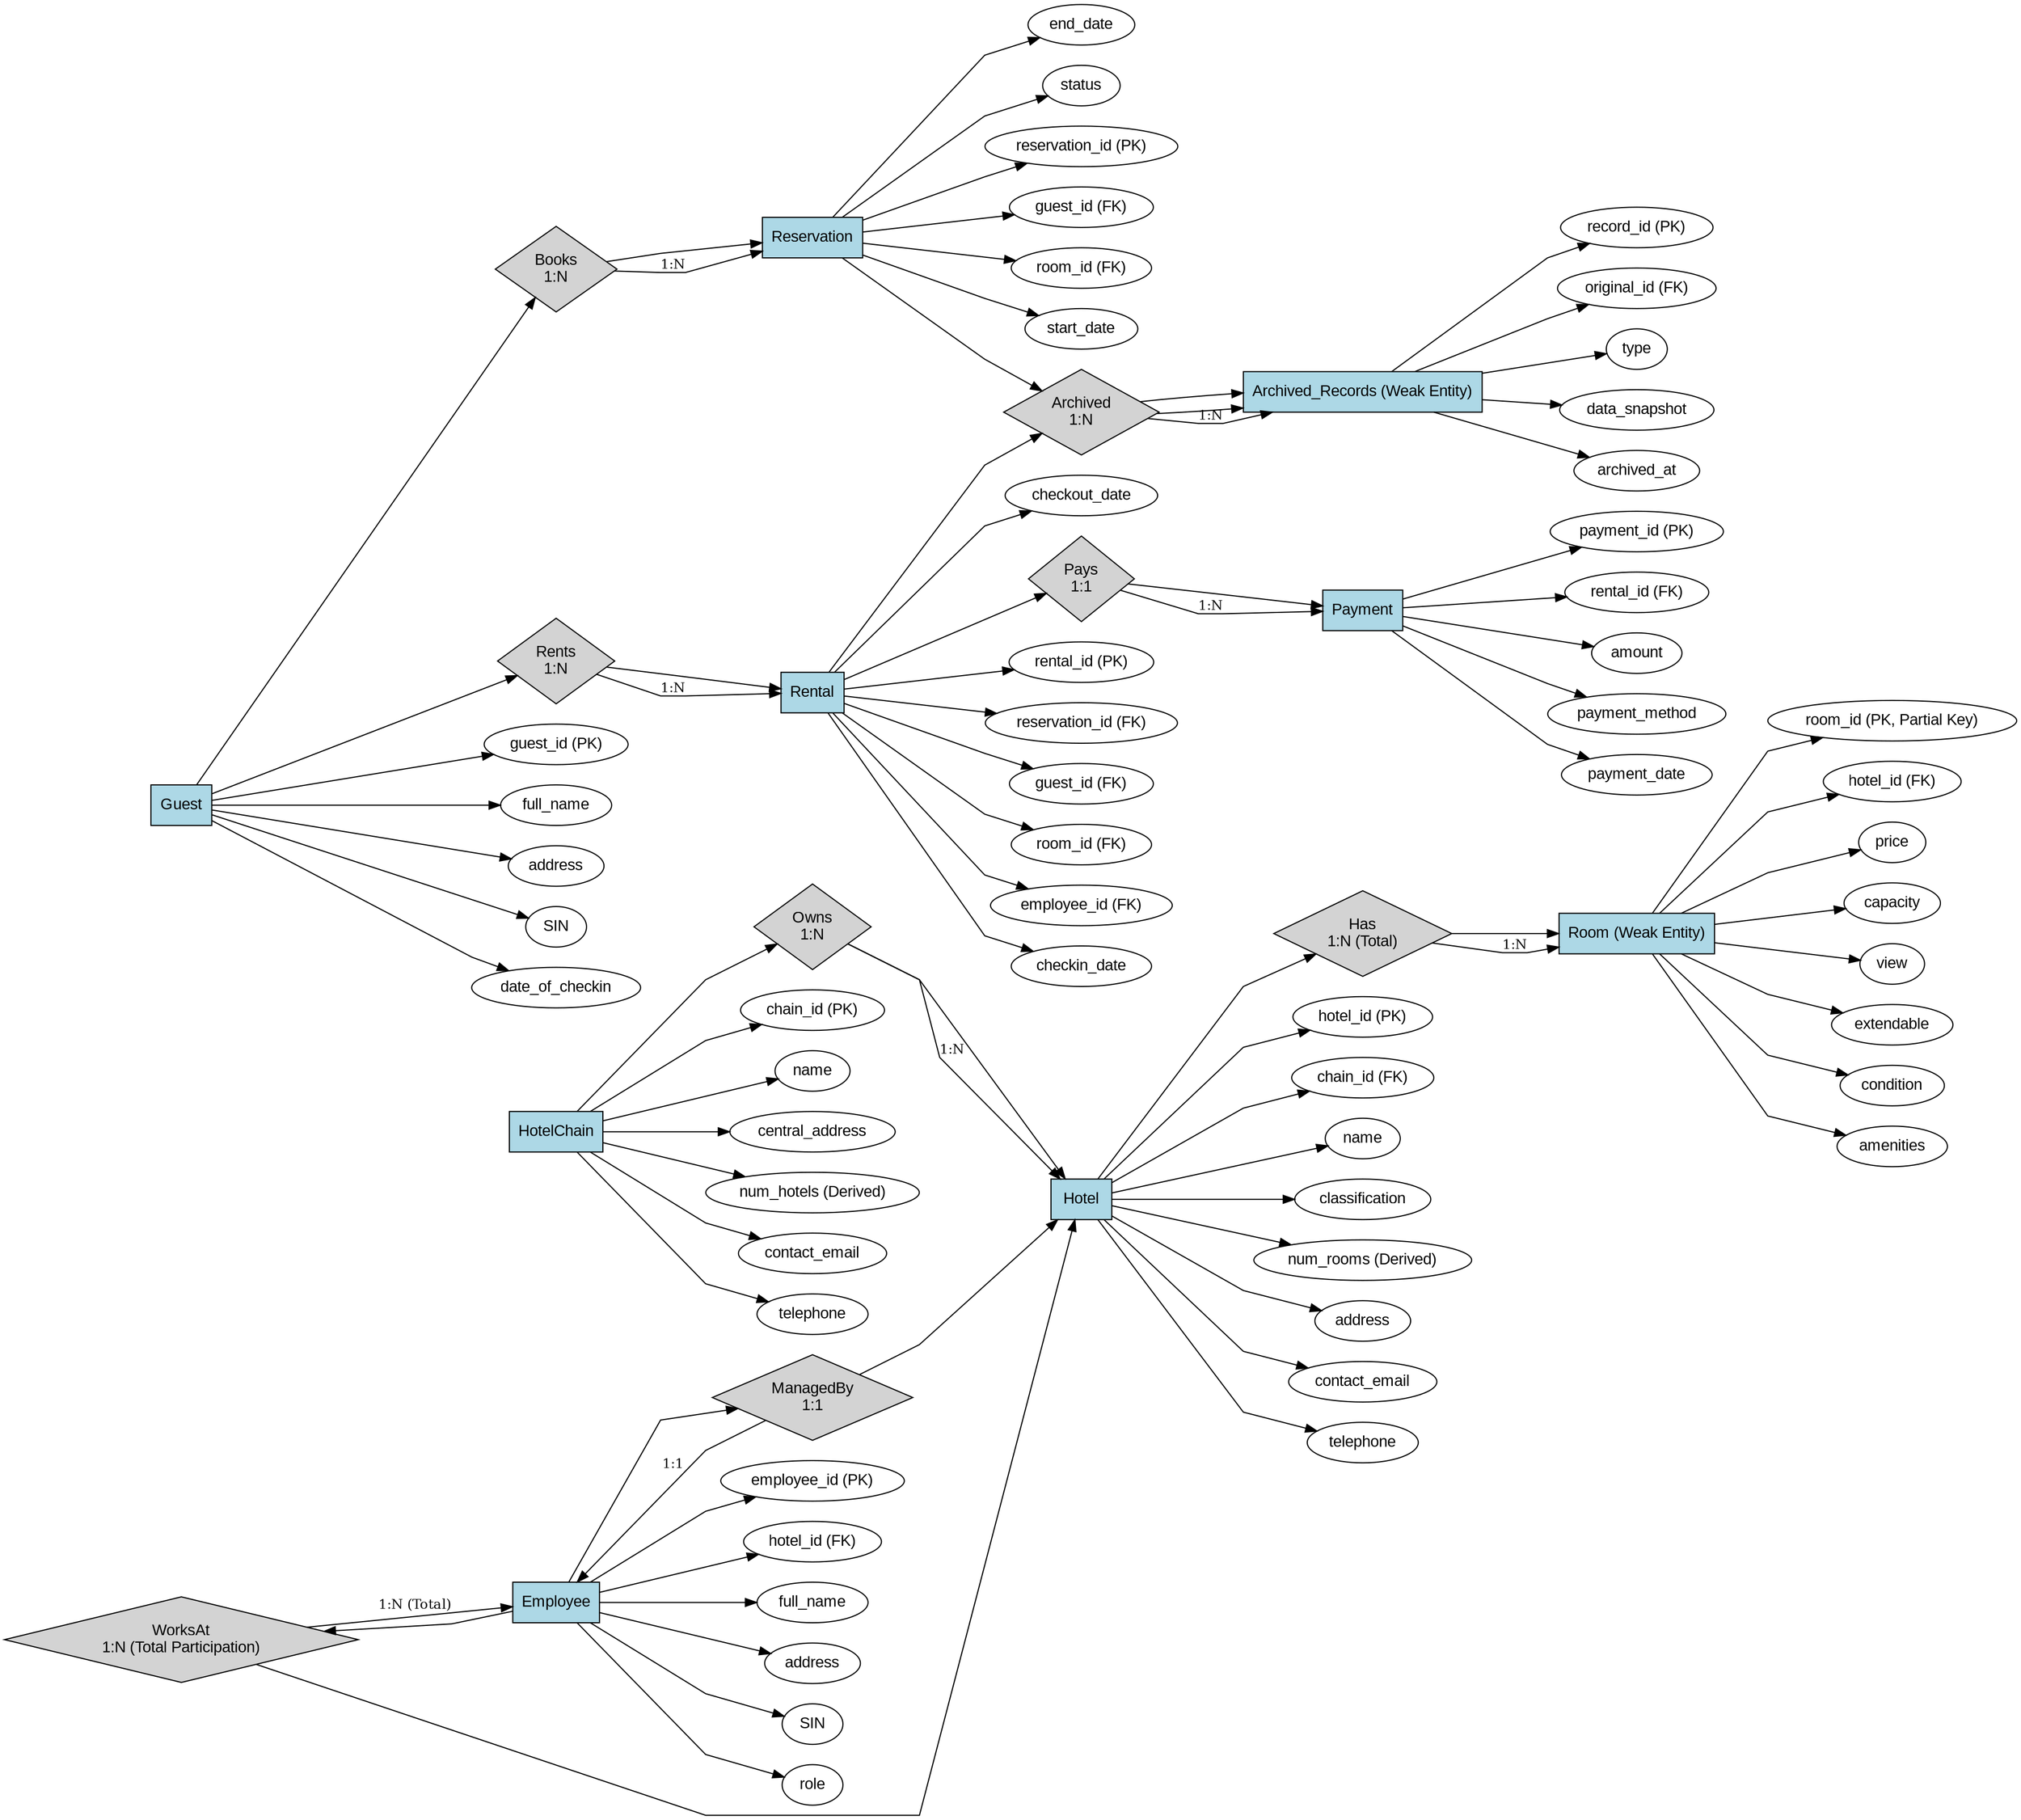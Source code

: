 digraph ER_Diagram {
    rankdir=LR;
    graph [splines=polyline];

    // Entity Nodes
    node [shape=box, style=filled, fillcolor=lightblue, fontname="Arial"];
    HotelChain [label="HotelChain"];
    Hotel [label="Hotel"];
    Room [label="Room (Weak Entity)"];
    Guest [label="Guest"];
    Employee [label="Employee"];
    Reservation [label="Reservation"];
    Rental [label="Rental"];
    Archived_Records [label="Archived_Records (Weak Entity)"];
    Payment [label="Payment"];

    // Relationship Nodes
    node [shape=diamond, style=filled, fillcolor=lightgray, fontname="Arial"];
    Owns [label="Owns\n1:N"];
    HasRoom [label="Has\n1:N (Total)"];
    Books [label="Books\n1:N"];
    Rents [label="Rents\n1:N"];
    WorksAt [label="WorksAt\n1:N (Total Participation)"];
    ManagedBy [label="ManagedBy\n1:1"];
    Archived [label="Archived\n1:N"];
    Pays [label="Pays\n1:1"];

    // Attributes
    node [shape=ellipse, style=filled, fillcolor=white, fontname="Arial"];

    // HotelChain Attributes
    chain_id [label="chain_id (PK)"];
    chain_name [label="name"];
    central_address [label="central_address"];
    num_hotels [label="num_hotels (Derived)"];
    contact_email [label="contact_email"];
    telephone [label="telephone"];

    HotelChain -> chain_id;
    HotelChain -> chain_name;
    HotelChain -> central_address;
    HotelChain -> num_hotels;
    HotelChain -> contact_email;
    HotelChain -> telephone;

    // Hotel Attributes
    hotel_id [label="hotel_id (PK)"];
    chain_id_fk [label="chain_id (FK)"];
    hotel_name [label="name"];
    classification [label="classification"];
    num_rooms [label="num_rooms (Derived)"];
    hotel_address [label="address"];
    hotel_contact_email [label="contact_email"];
    hotel_telephone [label="telephone"];

    Hotel -> hotel_id;
    Hotel -> chain_id_fk;
    Hotel -> hotel_name;
    Hotel -> classification;
    Hotel -> num_rooms;
    Hotel -> hotel_address;
    Hotel -> hotel_contact_email;
    Hotel -> hotel_telephone;

    // Room (Weak Entity) Attributes
    room_id [label="room_id (PK, Partial Key)"];
    hotel_id_fk [label="hotel_id (FK)"];
    price [label="price"];
    capacity [label="capacity"];
    view [label="view"];
    extendable [label="extendable"];
    condition [label="condition"];
    amenities [label="amenities"];

    Room -> room_id;
    Room -> hotel_id_fk;
    Room -> price;
    Room -> capacity;
    Room -> view;
    Room -> extendable;
    Room -> condition;
    Room -> amenities;

    // Guest Attributes
    guest_id [label="guest_id (PK)"];
    guest_name [label="full_name"];
    guest_address [label="address"];
    SIN [label="SIN"];
    date_of_checkin [label="date_of_checkin"];

    Guest -> guest_id;
    Guest -> guest_name;
    Guest -> guest_address;
    Guest -> SIN;
    Guest -> date_of_checkin;

    // Employee Attributes
    employee_id [label="employee_id (PK)"];
    hotel_id_fk_emp [label="hotel_id (FK)"];
    emp_name [label="full_name"];
    emp_address [label="address"];
    emp_SIN [label="SIN"];
    role [label="role"];

    Employee -> employee_id;
    Employee -> hotel_id_fk_emp;
    Employee -> emp_name;
    Employee -> emp_address;
    Employee -> emp_SIN;
    Employee -> role;

    // Reservation Attributes
    reservation_id [label="reservation_id (PK)"];
    guest_id_fk [label="guest_id (FK)"];
    room_id_fk [label="room_id (FK)"];
    start_date [label="start_date"];
    end_date [label="end_date"];
    status [label="status"];

    Reservation -> reservation_id;
    Reservation -> guest_id_fk;
    Reservation -> room_id_fk;
    Reservation -> start_date;
    Reservation -> end_date;
    Reservation -> status;

    // Rental Attributes
    rental_id [label="rental_id (PK)"];
    reservation_id_fk [label="reservation_id (FK)"];
    guest_id_fk_rental [label="guest_id (FK)"];
    room_id_fk_rental [label="room_id (FK)"];
    employee_id_fk [label="employee_id (FK)"];
    checkin_date [label="checkin_date"];
    checkout_date [label="checkout_date"];

    Rental -> rental_id;
    Rental -> reservation_id_fk;
    Rental -> guest_id_fk_rental;
    Rental -> room_id_fk_rental;
    Rental -> employee_id_fk;
    Rental -> checkin_date;
    Rental -> checkout_date;

    // Archived Records (Weak Entity) Attributes
    record_id [label="record_id (PK)"];
    original_id [label="original_id (FK)"];
    type [label="type"];
    data_snapshot [label="data_snapshot"];
    archived_at [label="archived_at"];

    Archived_Records -> record_id;
    Archived_Records -> original_id;
    Archived_Records -> type;
    Archived_Records -> data_snapshot;
    Archived_Records -> archived_at;

    // Payment Attributes
    payment_id [label="payment_id (PK)"];
    rental_id_fk [label="rental_id (FK)"];
    amount [label="amount"];
    payment_method [label="payment_method"];
    payment_date [label="payment_date"];

    Payment -> payment_id;
    Payment -> rental_id_fk;
    Payment -> amount;
    Payment -> payment_method;
    Payment -> payment_date;

    // Relationships with Cardinalities
    HotelChain -> Owns -> Hotel;
    Hotel -> HasRoom -> Room;
    Guest -> Books -> Reservation;
    Guest -> Rents -> Rental;
    Employee -> WorksAt -> Hotel;
    Employee -> ManagedBy -> Hotel;
    Reservation -> Archived -> Archived_Records;
    Rental -> Archived -> Archived_Records;
    Rental -> Pays -> Payment;

    // Relationship Constraints
    edge [labeldistance=1.5, labelangle=45, fontsize=12];

    Owns -> Hotel [label="1:N"];
    HasRoom -> Room [label="1:N"];
    Books -> Reservation [label="1:N"];
    Rents -> Rental [label="1:N"];
    WorksAt -> Employee [label="1:N (Total)"];
    ManagedBy -> Employee [label="1:1"];
    Archived -> Archived_Records [label="1:N"];
    Pays -> Payment [label="1:N"];
}
